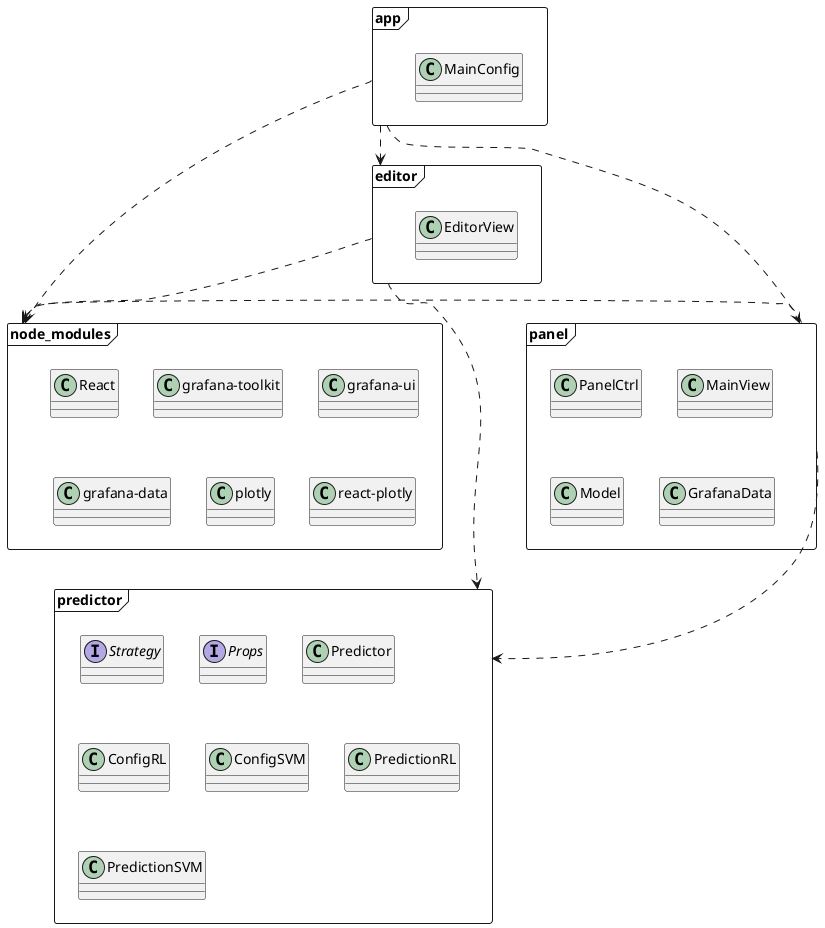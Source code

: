 @startuml
package node_modules <<Frame>> {
  class React
  class grafana-toolkit
  class grafana-ui
  class grafana-data
  class plotly
  class react-plotly
}

package app <<Frame>> {
  class MainConfig
}


package editor <<Frame>> {
  class EditorView
}

package panel <<Frame>> {
  class PanelCtrl
  class MainView
  class Model
  class GrafanaData
}

package predictor <<Frame>> {
  interface Strategy
  interface Props
  class Predictor
  class ConfigRL
  class ConfigSVM
  class PredictionRL
  class PredictionSVM
}

app ..> editor
app ..>panel
panel ..>predictor
app ..>node_modules
editor ..>node_modules
panel ..>node_modules
editor ..> predictor
@enduml